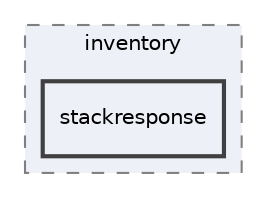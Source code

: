 digraph "stackresponse"
{
 // INTERACTIVE_SVG=YES
 // LATEX_PDF_SIZE
  edge [fontname="Helvetica",fontsize="10",labelfontname="Helvetica",labelfontsize="10"];
  node [fontname="Helvetica",fontsize="10",shape=record];
  compound=true
  subgraph clusterdir_726e1d057d028db5f6ccfa3c4388f5b5 {
    graph [ bgcolor="#edf0f7", pencolor="grey50", style="filled,dashed,", label="inventory", fontname="Helvetica", fontsize="10", URL="dir_726e1d057d028db5f6ccfa3c4388f5b5.html"]
  dir_3434084109d5bce52e9950e957338f0a [shape=box, label="stackresponse", style="filled,bold,", fillcolor="#edf0f7", color="grey25", URL="dir_3434084109d5bce52e9950e957338f0a.html"];
  }
}
